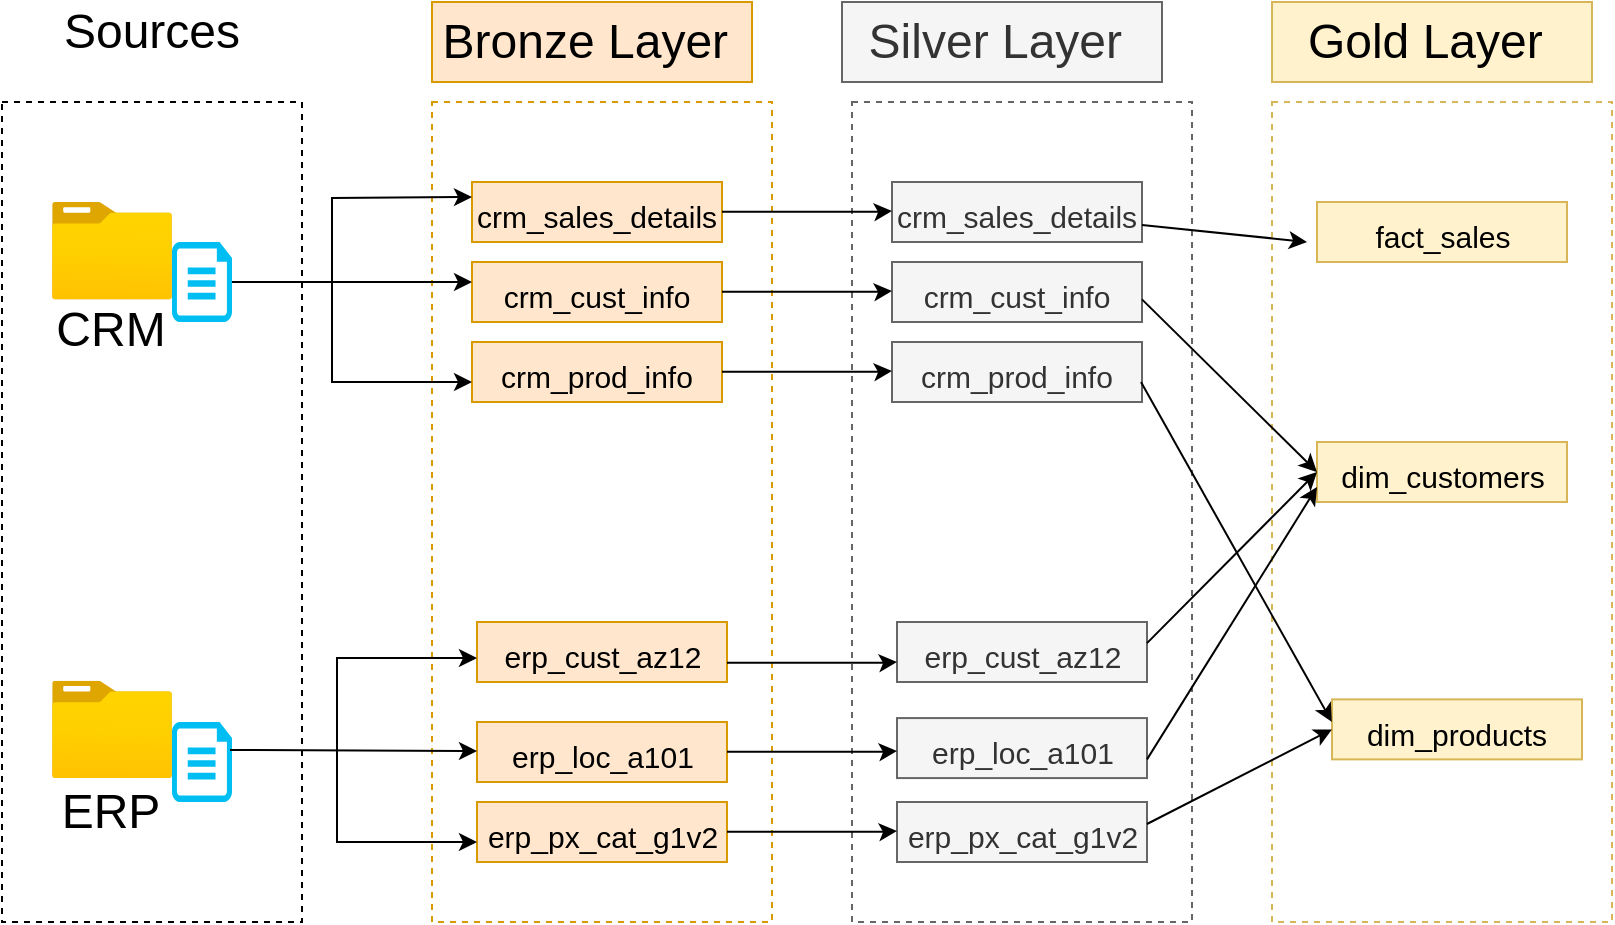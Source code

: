 <mxfile version="26.0.16">
  <diagram name="Page-1" id="a5Ou_rTF5EDH6Qd3c2Zu">
    <mxGraphModel dx="954" dy="727" grid="1" gridSize="10" guides="1" tooltips="1" connect="1" arrows="1" fold="1" page="1" pageScale="1" pageWidth="1169" pageHeight="1654" math="0" shadow="0">
      <root>
        <mxCell id="0" />
        <mxCell id="1" parent="0" />
        <mxCell id="ckpyvp6_riXhjz8K3Sbf-1" value="Sources" style="text;html=1;align=center;verticalAlign=middle;whiteSpace=wrap;rounded=0;fontSize=24;fillColor=default;" vertex="1" parent="1">
          <mxGeometry x="110" y="180" width="100" height="30" as="geometry" />
        </mxCell>
        <mxCell id="ckpyvp6_riXhjz8K3Sbf-2" value="" style="rounded=0;whiteSpace=wrap;html=1;dashed=1;fillColor=none;" vertex="1" parent="1">
          <mxGeometry x="85" y="230" width="150" height="410" as="geometry" />
        </mxCell>
        <mxCell id="ckpyvp6_riXhjz8K3Sbf-5" value="" style="image;aspect=fixed;html=1;points=[];align=center;fontSize=12;image=img/lib/azure2/general/Folder_Blank.svg;" vertex="1" parent="1">
          <mxGeometry x="110" y="280" width="60" height="48.69" as="geometry" />
        </mxCell>
        <mxCell id="ckpyvp6_riXhjz8K3Sbf-6" value="" style="verticalLabelPosition=bottom;html=1;verticalAlign=top;align=center;strokeColor=none;fillColor=#00BEF2;shape=mxgraph.azure.cloud_services_configuration_file;pointerEvents=1;" vertex="1" parent="1">
          <mxGeometry x="170" y="300" width="30" height="40" as="geometry" />
        </mxCell>
        <mxCell id="ckpyvp6_riXhjz8K3Sbf-7" value="&lt;font style=&quot;font-size: 24px;&quot;&gt;CRM&lt;/font&gt;" style="text;html=1;align=center;verticalAlign=middle;whiteSpace=wrap;rounded=0;rotation=0;" vertex="1" parent="1">
          <mxGeometry x="105.41" y="328.69" width="69.19" height="30" as="geometry" />
        </mxCell>
        <mxCell id="ckpyvp6_riXhjz8K3Sbf-9" value="" style="image;aspect=fixed;html=1;points=[];align=center;fontSize=12;image=img/lib/azure2/general/Folder_Blank.svg;" vertex="1" parent="1">
          <mxGeometry x="110.01" y="519.35" width="60" height="48.69" as="geometry" />
        </mxCell>
        <mxCell id="ckpyvp6_riXhjz8K3Sbf-10" value="" style="verticalLabelPosition=bottom;html=1;verticalAlign=top;align=center;strokeColor=none;fillColor=#00BEF2;shape=mxgraph.azure.cloud_services_configuration_file;pointerEvents=1;" vertex="1" parent="1">
          <mxGeometry x="170" y="540" width="30" height="40" as="geometry" />
        </mxCell>
        <mxCell id="ckpyvp6_riXhjz8K3Sbf-11" value="&lt;font style=&quot;font-size: 24px;&quot;&gt;ERP&lt;/font&gt;" style="text;html=1;align=center;verticalAlign=middle;whiteSpace=wrap;rounded=0;rotation=0;" vertex="1" parent="1">
          <mxGeometry x="105.4" y="570" width="69.19" height="30" as="geometry" />
        </mxCell>
        <mxCell id="ckpyvp6_riXhjz8K3Sbf-13" value="" style="rounded=0;whiteSpace=wrap;html=1;fillColor=none;strokeColor=#d79b00;dashed=1;" vertex="1" parent="1">
          <mxGeometry x="300" y="230" width="170" height="410" as="geometry" />
        </mxCell>
        <mxCell id="ckpyvp6_riXhjz8K3Sbf-14" value="Bronze Layer&amp;nbsp;" style="rounded=0;whiteSpace=wrap;html=1;strokeColor=#d79b00;fontSize=24;fillColor=#ffe6cc;" vertex="1" parent="1">
          <mxGeometry x="300" y="180" width="160" height="40" as="geometry" />
        </mxCell>
        <mxCell id="ckpyvp6_riXhjz8K3Sbf-15" value="Silver Layer&amp;nbsp;" style="rounded=0;whiteSpace=wrap;html=1;strokeColor=#666666;fontSize=24;fillColor=#f5f5f5;fontColor=#333333;" vertex="1" parent="1">
          <mxGeometry x="505" y="180" width="160" height="40" as="geometry" />
        </mxCell>
        <mxCell id="ckpyvp6_riXhjz8K3Sbf-16" value="Gold Layer&amp;nbsp;" style="rounded=0;whiteSpace=wrap;html=1;strokeColor=#d6b656;fontSize=24;fillColor=#fff2cc;" vertex="1" parent="1">
          <mxGeometry x="720" y="180" width="160" height="40" as="geometry" />
        </mxCell>
        <mxCell id="ckpyvp6_riXhjz8K3Sbf-19" value="" style="rounded=0;whiteSpace=wrap;html=1;fillColor=none;strokeColor=#666666;dashed=1;fontColor=#333333;" vertex="1" parent="1">
          <mxGeometry x="510" y="230" width="170" height="410" as="geometry" />
        </mxCell>
        <mxCell id="ckpyvp6_riXhjz8K3Sbf-20" value="" style="rounded=0;whiteSpace=wrap;html=1;fillColor=none;strokeColor=#d6b656;dashed=1;" vertex="1" parent="1">
          <mxGeometry x="720" y="230" width="170" height="410" as="geometry" />
        </mxCell>
        <mxCell id="ckpyvp6_riXhjz8K3Sbf-21" value="&lt;font style=&quot;font-size: 15px;&quot;&gt;crm_sales_details&lt;/font&gt;" style="rounded=0;whiteSpace=wrap;html=1;strokeColor=#d79b00;fontSize=24;fillColor=#ffe6cc;" vertex="1" parent="1">
          <mxGeometry x="320" y="270" width="125" height="30" as="geometry" />
        </mxCell>
        <mxCell id="ckpyvp6_riXhjz8K3Sbf-22" value="&lt;font style=&quot;font-size: 15px;&quot;&gt;crm_cust_info&lt;/font&gt;" style="rounded=0;whiteSpace=wrap;html=1;strokeColor=#d79b00;fontSize=24;fillColor=#ffe6cc;" vertex="1" parent="1">
          <mxGeometry x="320" y="310" width="125" height="30" as="geometry" />
        </mxCell>
        <mxCell id="ckpyvp6_riXhjz8K3Sbf-23" value="&lt;font style=&quot;font-size: 15px;&quot;&gt;crm_prod_info&lt;/font&gt;" style="rounded=0;whiteSpace=wrap;html=1;strokeColor=#d79b00;fontSize=24;fillColor=#ffe6cc;" vertex="1" parent="1">
          <mxGeometry x="320" y="350" width="125" height="30" as="geometry" />
        </mxCell>
        <mxCell id="ckpyvp6_riXhjz8K3Sbf-24" value="&lt;font style=&quot;font-size: 15px;&quot;&gt;erp_cust_az12&lt;/font&gt;" style="rounded=0;whiteSpace=wrap;html=1;strokeColor=#d79b00;fontSize=24;fillColor=#ffe6cc;" vertex="1" parent="1">
          <mxGeometry x="322.5" y="490" width="125" height="30" as="geometry" />
        </mxCell>
        <mxCell id="ckpyvp6_riXhjz8K3Sbf-25" value="&lt;font style=&quot;font-size: 15px;&quot;&gt;erp_loc_a101&lt;/font&gt;" style="rounded=0;whiteSpace=wrap;html=1;strokeColor=#d79b00;fontSize=24;fillColor=#ffe6cc;" vertex="1" parent="1">
          <mxGeometry x="322.5" y="540" width="125" height="30" as="geometry" />
        </mxCell>
        <mxCell id="ckpyvp6_riXhjz8K3Sbf-27" value="&lt;font style=&quot;font-size: 15px;&quot;&gt;erp_px_cat_g1v2&lt;/font&gt;" style="rounded=0;whiteSpace=wrap;html=1;strokeColor=#d79b00;fontSize=24;fillColor=#ffe6cc;" vertex="1" parent="1">
          <mxGeometry x="322.5" y="580" width="125" height="30" as="geometry" />
        </mxCell>
        <mxCell id="ckpyvp6_riXhjz8K3Sbf-28" value="&lt;font style=&quot;font-size: 15px;&quot;&gt;crm_sales_details&lt;/font&gt;" style="rounded=0;whiteSpace=wrap;html=1;strokeColor=#666666;fontSize=24;fillColor=#f5f5f5;fontColor=#333333;" vertex="1" parent="1">
          <mxGeometry x="530" y="270" width="125" height="30" as="geometry" />
        </mxCell>
        <mxCell id="ckpyvp6_riXhjz8K3Sbf-29" value="&lt;font style=&quot;font-size: 15px;&quot;&gt;crm_cust_info&lt;/font&gt;" style="rounded=0;whiteSpace=wrap;html=1;strokeColor=#666666;fontSize=24;fillColor=#f5f5f5;fontColor=#333333;" vertex="1" parent="1">
          <mxGeometry x="530" y="310" width="125" height="30" as="geometry" />
        </mxCell>
        <mxCell id="ckpyvp6_riXhjz8K3Sbf-30" value="&lt;font style=&quot;font-size: 15px;&quot;&gt;crm_prod_info&lt;/font&gt;" style="rounded=0;whiteSpace=wrap;html=1;strokeColor=#666666;fontSize=24;fillColor=#f5f5f5;fontColor=#333333;" vertex="1" parent="1">
          <mxGeometry x="530" y="350" width="125" height="30" as="geometry" />
        </mxCell>
        <mxCell id="ckpyvp6_riXhjz8K3Sbf-31" value="&lt;font style=&quot;font-size: 15px;&quot;&gt;erp_cust_az12&lt;/font&gt;" style="rounded=0;whiteSpace=wrap;html=1;strokeColor=#666666;fontSize=24;fillColor=#f5f5f5;fontColor=#333333;" vertex="1" parent="1">
          <mxGeometry x="532.5" y="490" width="125" height="30" as="geometry" />
        </mxCell>
        <mxCell id="ckpyvp6_riXhjz8K3Sbf-32" value="&lt;font style=&quot;font-size: 15px;&quot;&gt;erp_loc_a101&lt;/font&gt;" style="rounded=0;whiteSpace=wrap;html=1;strokeColor=#666666;fontSize=24;fillColor=#f5f5f5;fontColor=#333333;" vertex="1" parent="1">
          <mxGeometry x="532.5" y="538.04" width="125" height="30" as="geometry" />
        </mxCell>
        <mxCell id="ckpyvp6_riXhjz8K3Sbf-33" value="&lt;font style=&quot;font-size: 15px;&quot;&gt;erp_px_cat_g1v2&lt;/font&gt;" style="rounded=0;whiteSpace=wrap;html=1;strokeColor=#666666;fontSize=24;fillColor=#f5f5f5;fontColor=#333333;" vertex="1" parent="1">
          <mxGeometry x="532.5" y="580" width="125" height="30" as="geometry" />
        </mxCell>
        <mxCell id="ckpyvp6_riXhjz8K3Sbf-34" value="&lt;font style=&quot;font-size: 15px;&quot;&gt;fact_sales&lt;/font&gt;" style="rounded=0;whiteSpace=wrap;html=1;strokeColor=#d6b656;fontSize=24;fillColor=#fff2cc;" vertex="1" parent="1">
          <mxGeometry x="742.5" y="280" width="125" height="30" as="geometry" />
        </mxCell>
        <mxCell id="ckpyvp6_riXhjz8K3Sbf-35" value="&lt;font style=&quot;font-size: 15px;&quot;&gt;dim_customers&lt;/font&gt;" style="rounded=0;whiteSpace=wrap;html=1;strokeColor=#d6b656;fontSize=24;fillColor=#fff2cc;" vertex="1" parent="1">
          <mxGeometry x="742.5" y="400" width="125" height="30" as="geometry" />
        </mxCell>
        <mxCell id="ckpyvp6_riXhjz8K3Sbf-36" value="&lt;font style=&quot;font-size: 15px;&quot;&gt;dim_products&lt;/font&gt;" style="rounded=0;whiteSpace=wrap;html=1;strokeColor=#d6b656;fontSize=24;fillColor=#fff2cc;" vertex="1" parent="1">
          <mxGeometry x="750" y="528.69" width="125" height="30" as="geometry" />
        </mxCell>
        <mxCell id="ckpyvp6_riXhjz8K3Sbf-40" value="" style="endArrow=classic;html=1;rounded=0;exitX=1;exitY=0.5;exitDx=0;exitDy=0;exitPerimeter=0;" edge="1" parent="1" source="ckpyvp6_riXhjz8K3Sbf-6">
          <mxGeometry width="50" height="50" relative="1" as="geometry">
            <mxPoint x="250" y="320" as="sourcePoint" />
            <mxPoint x="320" y="320" as="targetPoint" />
          </mxGeometry>
        </mxCell>
        <mxCell id="ckpyvp6_riXhjz8K3Sbf-42" value="" style="endArrow=classic;startArrow=classic;html=1;rounded=0;exitX=0;exitY=0.25;exitDx=0;exitDy=0;" edge="1" parent="1" source="ckpyvp6_riXhjz8K3Sbf-21">
          <mxGeometry width="50" height="50" relative="1" as="geometry">
            <mxPoint x="250" y="290" as="sourcePoint" />
            <mxPoint x="320" y="370" as="targetPoint" />
            <Array as="points">
              <mxPoint x="250" y="278" />
              <mxPoint x="250" y="370" />
            </Array>
          </mxGeometry>
        </mxCell>
        <mxCell id="ckpyvp6_riXhjz8K3Sbf-43" value="" style="endArrow=classic;html=1;rounded=0;exitX=0.967;exitY=0.35;exitDx=0;exitDy=0;exitPerimeter=0;" edge="1" parent="1" source="ckpyvp6_riXhjz8K3Sbf-10">
          <mxGeometry width="50" height="50" relative="1" as="geometry">
            <mxPoint x="202.5" y="554.5" as="sourcePoint" />
            <mxPoint x="322.5" y="554.5" as="targetPoint" />
          </mxGeometry>
        </mxCell>
        <mxCell id="ckpyvp6_riXhjz8K3Sbf-44" value="" style="endArrow=classic;startArrow=classic;html=1;rounded=0;exitX=0;exitY=0.25;exitDx=0;exitDy=0;" edge="1" parent="1">
          <mxGeometry width="50" height="50" relative="1" as="geometry">
            <mxPoint x="322.5" y="508" as="sourcePoint" />
            <mxPoint x="322.5" y="600" as="targetPoint" />
            <Array as="points">
              <mxPoint x="252.5" y="508" />
              <mxPoint x="252.5" y="600" />
            </Array>
          </mxGeometry>
        </mxCell>
        <mxCell id="ckpyvp6_riXhjz8K3Sbf-45" value="" style="endArrow=classic;html=1;rounded=0;exitX=1;exitY=0.5;exitDx=0;exitDy=0;exitPerimeter=0;" edge="1" parent="1">
          <mxGeometry width="50" height="50" relative="1" as="geometry">
            <mxPoint x="445" y="284.85" as="sourcePoint" />
            <mxPoint x="530" y="284.5" as="targetPoint" />
            <Array as="points">
              <mxPoint x="525" y="284.85" />
            </Array>
          </mxGeometry>
        </mxCell>
        <mxCell id="ckpyvp6_riXhjz8K3Sbf-46" value="" style="endArrow=classic;html=1;rounded=0;exitX=1;exitY=0.5;exitDx=0;exitDy=0;exitPerimeter=0;" edge="1" parent="1">
          <mxGeometry width="50" height="50" relative="1" as="geometry">
            <mxPoint x="445" y="324.85" as="sourcePoint" />
            <mxPoint x="530" y="324.5" as="targetPoint" />
            <Array as="points">
              <mxPoint x="525" y="324.85" />
            </Array>
          </mxGeometry>
        </mxCell>
        <mxCell id="ckpyvp6_riXhjz8K3Sbf-47" value="" style="endArrow=classic;html=1;rounded=0;exitX=1;exitY=0.5;exitDx=0;exitDy=0;exitPerimeter=0;" edge="1" parent="1">
          <mxGeometry width="50" height="50" relative="1" as="geometry">
            <mxPoint x="445" y="364.85" as="sourcePoint" />
            <mxPoint x="530" y="364.5" as="targetPoint" />
            <Array as="points">
              <mxPoint x="525" y="364.85" />
            </Array>
          </mxGeometry>
        </mxCell>
        <mxCell id="ckpyvp6_riXhjz8K3Sbf-48" value="" style="endArrow=classic;html=1;rounded=0;exitX=1;exitY=0.5;exitDx=0;exitDy=0;exitPerimeter=0;" edge="1" parent="1">
          <mxGeometry width="50" height="50" relative="1" as="geometry">
            <mxPoint x="447.5" y="510.35" as="sourcePoint" />
            <mxPoint x="532.5" y="510" as="targetPoint" />
            <Array as="points">
              <mxPoint x="527.5" y="510.35" />
            </Array>
          </mxGeometry>
        </mxCell>
        <mxCell id="ckpyvp6_riXhjz8K3Sbf-49" value="" style="endArrow=classic;html=1;rounded=0;exitX=1;exitY=0.5;exitDx=0;exitDy=0;exitPerimeter=0;" edge="1" parent="1">
          <mxGeometry width="50" height="50" relative="1" as="geometry">
            <mxPoint x="447.5" y="554.85" as="sourcePoint" />
            <mxPoint x="532.5" y="554.5" as="targetPoint" />
            <Array as="points">
              <mxPoint x="527.5" y="554.85" />
            </Array>
          </mxGeometry>
        </mxCell>
        <mxCell id="ckpyvp6_riXhjz8K3Sbf-50" value="" style="endArrow=classic;html=1;rounded=0;exitX=1;exitY=0.5;exitDx=0;exitDy=0;exitPerimeter=0;" edge="1" parent="1">
          <mxGeometry width="50" height="50" relative="1" as="geometry">
            <mxPoint x="447.5" y="594.85" as="sourcePoint" />
            <mxPoint x="532.5" y="594.5" as="targetPoint" />
            <Array as="points">
              <mxPoint x="527.5" y="594.85" />
            </Array>
          </mxGeometry>
        </mxCell>
        <mxCell id="ckpyvp6_riXhjz8K3Sbf-53" value="" style="endArrow=classic;html=1;rounded=0;" edge="1" parent="1" source="ckpyvp6_riXhjz8K3Sbf-28">
          <mxGeometry width="50" height="50" relative="1" as="geometry">
            <mxPoint x="655" y="290" as="sourcePoint" />
            <mxPoint x="737.5" y="300" as="targetPoint" />
          </mxGeometry>
        </mxCell>
        <mxCell id="ckpyvp6_riXhjz8K3Sbf-54" value="" style="endArrow=classic;html=1;rounded=0;entryX=0;entryY=0.5;entryDx=0;entryDy=0;" edge="1" parent="1" target="ckpyvp6_riXhjz8K3Sbf-35">
          <mxGeometry width="50" height="50" relative="1" as="geometry">
            <mxPoint x="655" y="328.69" as="sourcePoint" />
            <mxPoint x="737.5" y="337.69" as="targetPoint" />
          </mxGeometry>
        </mxCell>
        <mxCell id="ckpyvp6_riXhjz8K3Sbf-55" value="" style="endArrow=classic;html=1;rounded=0;entryX=0;entryY=0.5;entryDx=0;entryDy=0;" edge="1" parent="1" target="ckpyvp6_riXhjz8K3Sbf-35">
          <mxGeometry width="50" height="50" relative="1" as="geometry">
            <mxPoint x="657.5" y="500.54" as="sourcePoint" />
            <mxPoint x="745.5" y="586.85" as="targetPoint" />
          </mxGeometry>
        </mxCell>
        <mxCell id="ckpyvp6_riXhjz8K3Sbf-56" value="" style="endArrow=classic;html=1;rounded=0;entryX=0;entryY=0.75;entryDx=0;entryDy=0;" edge="1" parent="1" target="ckpyvp6_riXhjz8K3Sbf-35">
          <mxGeometry width="50" height="50" relative="1" as="geometry">
            <mxPoint x="657.5" y="558.69" as="sourcePoint" />
            <mxPoint x="743" y="473.15" as="targetPoint" />
          </mxGeometry>
        </mxCell>
        <mxCell id="ckpyvp6_riXhjz8K3Sbf-57" value="" style="endArrow=classic;html=1;rounded=0;entryX=0.176;entryY=0.756;entryDx=0;entryDy=0;entryPerimeter=0;" edge="1" parent="1" target="ckpyvp6_riXhjz8K3Sbf-20">
          <mxGeometry width="50" height="50" relative="1" as="geometry">
            <mxPoint x="654.5" y="370" as="sourcePoint" />
            <mxPoint x="742.5" y="456.31" as="targetPoint" />
          </mxGeometry>
        </mxCell>
        <mxCell id="ckpyvp6_riXhjz8K3Sbf-58" value="" style="endArrow=classic;html=1;rounded=0;entryX=0;entryY=0.5;entryDx=0;entryDy=0;" edge="1" parent="1" target="ckpyvp6_riXhjz8K3Sbf-36">
          <mxGeometry width="50" height="50" relative="1" as="geometry">
            <mxPoint x="657.5" y="591" as="sourcePoint" />
            <mxPoint x="740" y="600" as="targetPoint" />
          </mxGeometry>
        </mxCell>
      </root>
    </mxGraphModel>
  </diagram>
</mxfile>
